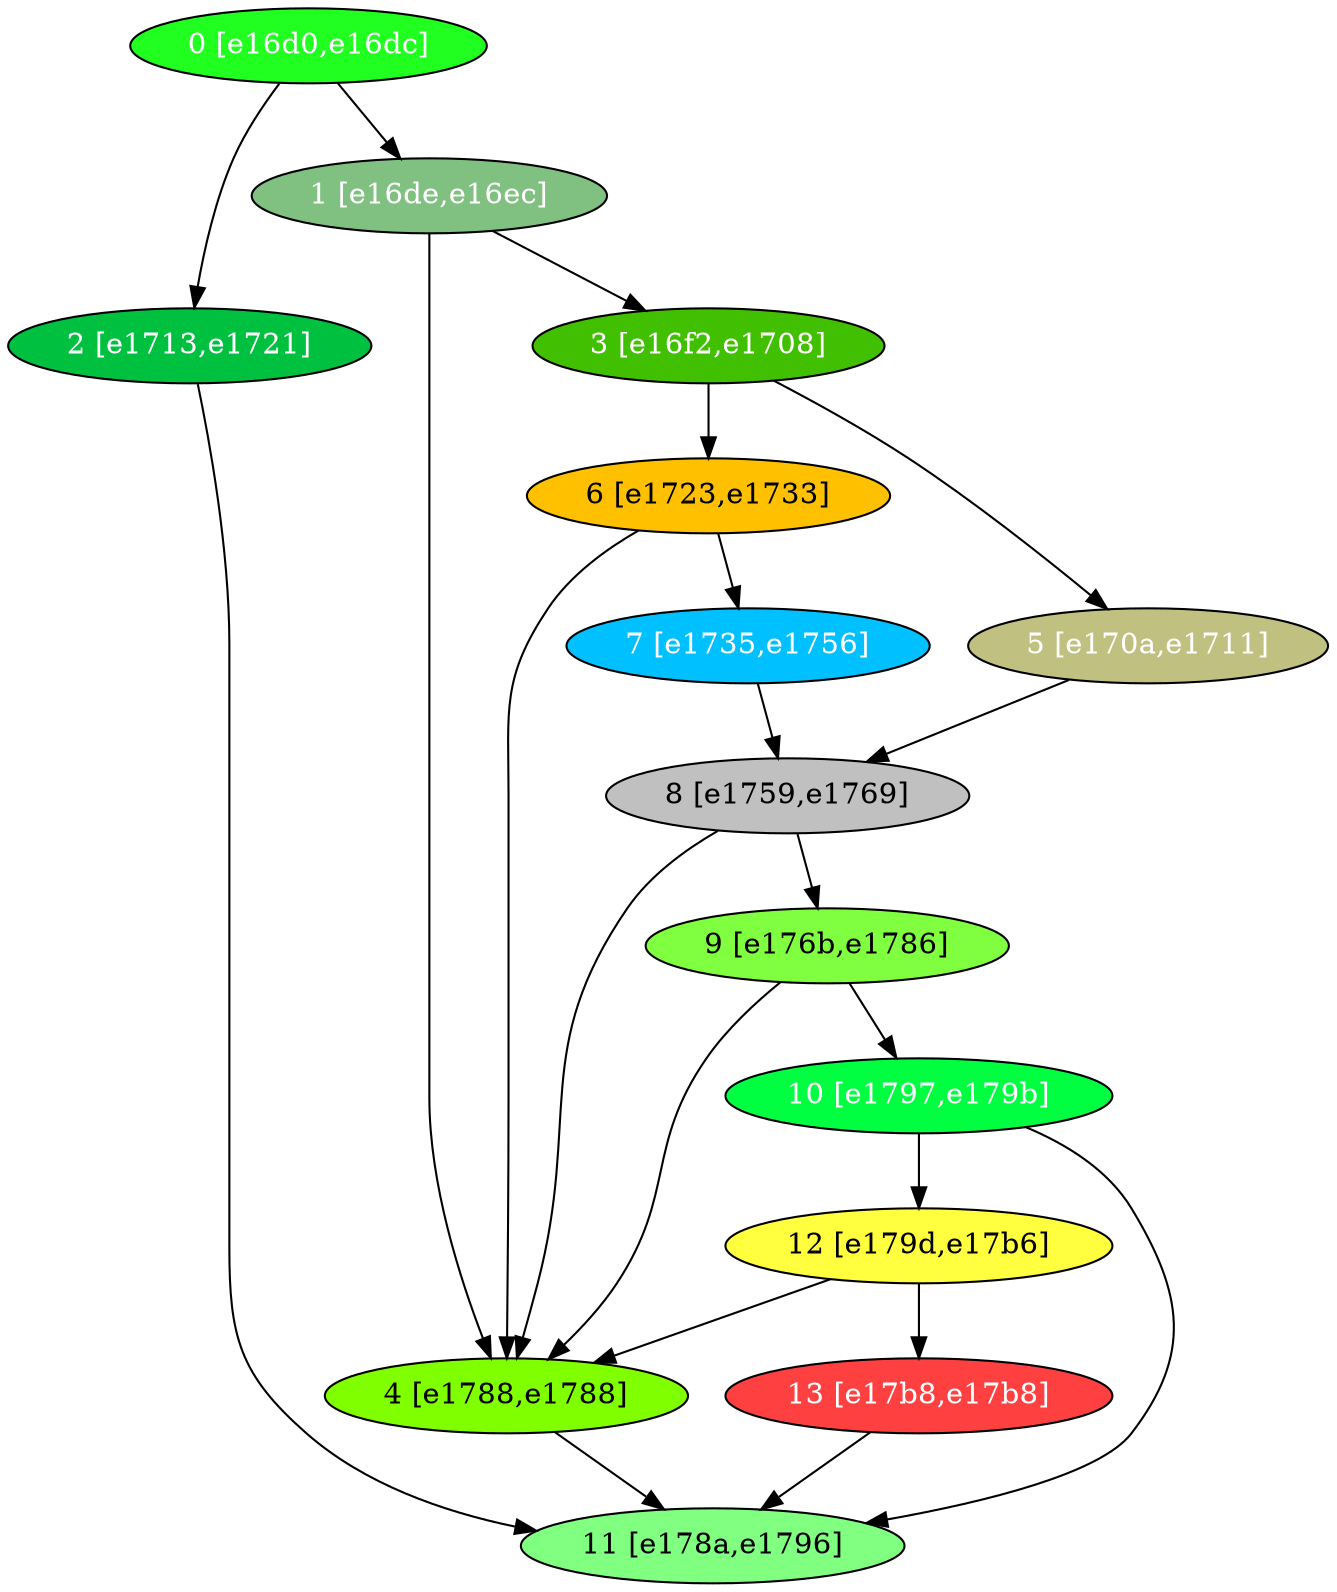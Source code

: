 diGraph libnss3{
	libnss3_0  [style=filled fillcolor="#20FF20" fontcolor="#ffffff" shape=oval label="0 [e16d0,e16dc]"]
	libnss3_1  [style=filled fillcolor="#80C080" fontcolor="#ffffff" shape=oval label="1 [e16de,e16ec]"]
	libnss3_2  [style=filled fillcolor="#00C040" fontcolor="#ffffff" shape=oval label="2 [e1713,e1721]"]
	libnss3_3  [style=filled fillcolor="#40C000" fontcolor="#ffffff" shape=oval label="3 [e16f2,e1708]"]
	libnss3_4  [style=filled fillcolor="#80FF00" fontcolor="#000000" shape=oval label="4 [e1788,e1788]"]
	libnss3_5  [style=filled fillcolor="#C0C080" fontcolor="#ffffff" shape=oval label="5 [e170a,e1711]"]
	libnss3_6  [style=filled fillcolor="#FFC000" fontcolor="#000000" shape=oval label="6 [e1723,e1733]"]
	libnss3_7  [style=filled fillcolor="#00C0FF" fontcolor="#ffffff" shape=oval label="7 [e1735,e1756]"]
	libnss3_8  [style=filled fillcolor="#C0C0C0" fontcolor="#000000" shape=oval label="8 [e1759,e1769]"]
	libnss3_9  [style=filled fillcolor="#80FF40" fontcolor="#000000" shape=oval label="9 [e176b,e1786]"]
	libnss3_a  [style=filled fillcolor="#00FF40" fontcolor="#ffffff" shape=oval label="10 [e1797,e179b]"]
	libnss3_b  [style=filled fillcolor="#80FF80" fontcolor="#000000" shape=oval label="11 [e178a,e1796]"]
	libnss3_c  [style=filled fillcolor="#FFFF40" fontcolor="#000000" shape=oval label="12 [e179d,e17b6]"]
	libnss3_d  [style=filled fillcolor="#FF4040" fontcolor="#ffffff" shape=oval label="13 [e17b8,e17b8]"]

	libnss3_0 -> libnss3_1
	libnss3_0 -> libnss3_2
	libnss3_1 -> libnss3_3
	libnss3_1 -> libnss3_4
	libnss3_2 -> libnss3_b
	libnss3_3 -> libnss3_5
	libnss3_3 -> libnss3_6
	libnss3_4 -> libnss3_b
	libnss3_5 -> libnss3_8
	libnss3_6 -> libnss3_4
	libnss3_6 -> libnss3_7
	libnss3_7 -> libnss3_8
	libnss3_8 -> libnss3_4
	libnss3_8 -> libnss3_9
	libnss3_9 -> libnss3_4
	libnss3_9 -> libnss3_a
	libnss3_a -> libnss3_b
	libnss3_a -> libnss3_c
	libnss3_c -> libnss3_4
	libnss3_c -> libnss3_d
	libnss3_d -> libnss3_b
}